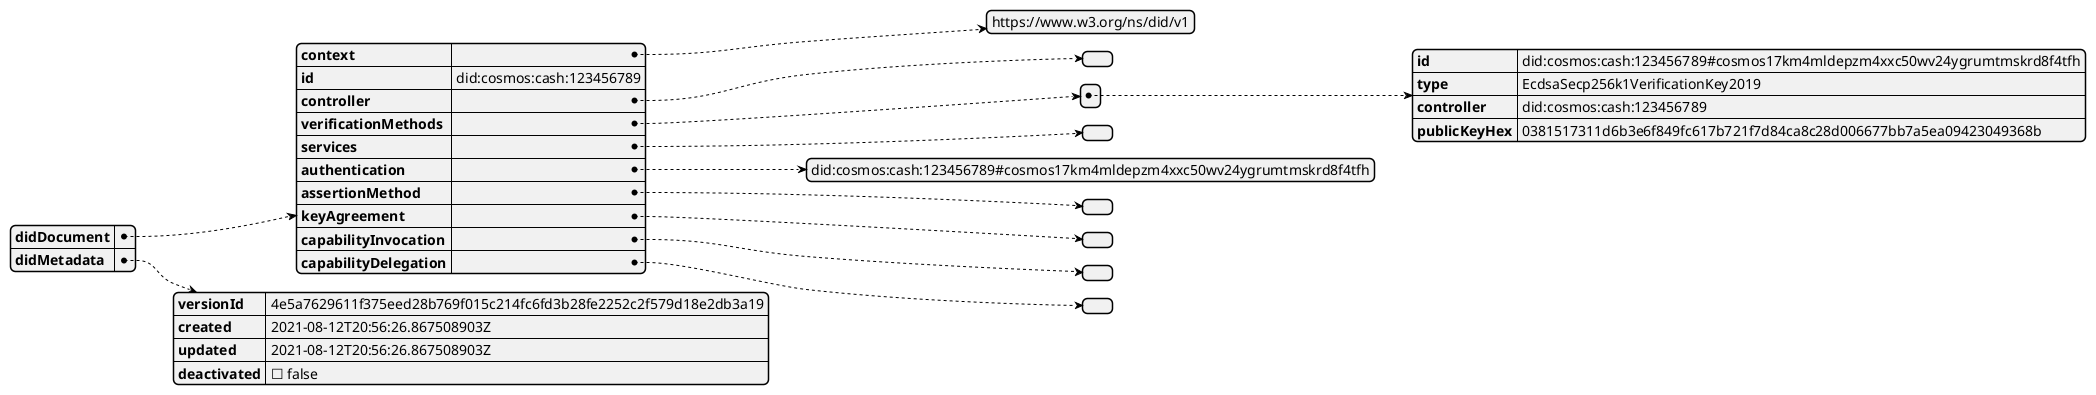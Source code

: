 @startjson QueryDidDocumentResponse_Cosmos
#skinparam monochrome true
#highlight "id"

{
  "didDocument": {
    "context": [
      "https://www.w3.org/ns/did/v1"
    ],
    "id": "did:cosmos:cash:123456789",
    "controller": [],
    "verificationMethods": [
      {
        "id": "did:cosmos:cash:123456789#cosmos17km4mldepzm4xxc50wv24ygrumtmskrd8f4tfh",
        "type": "EcdsaSecp256k1VerificationKey2019",
        "controller": "did:cosmos:cash:123456789",
        "publicKeyHex": "0381517311d6b3e6f849fc617b721f7d84ca8c28d006677bb7a5ea09423049368b"
      }
    ],
    "services": [],
    "authentication": [
      "did:cosmos:cash:123456789#cosmos17km4mldepzm4xxc50wv24ygrumtmskrd8f4tfh"
    ],
    "assertionMethod": [],
    "keyAgreement": [],
    "capabilityInvocation": [],
    "capabilityDelegation": []
  },
  "didMetadata": {
    "versionId": "4e5a7629611f375eed28b769f015c214fc6fd3b28fe2252c2f579d18e2db3a19",
    "created": "2021-08-12T20:56:26.867508903Z",
    "updated": "2021-08-12T20:56:26.867508903Z",
    "deactivated": false
  }
}
@endjson


